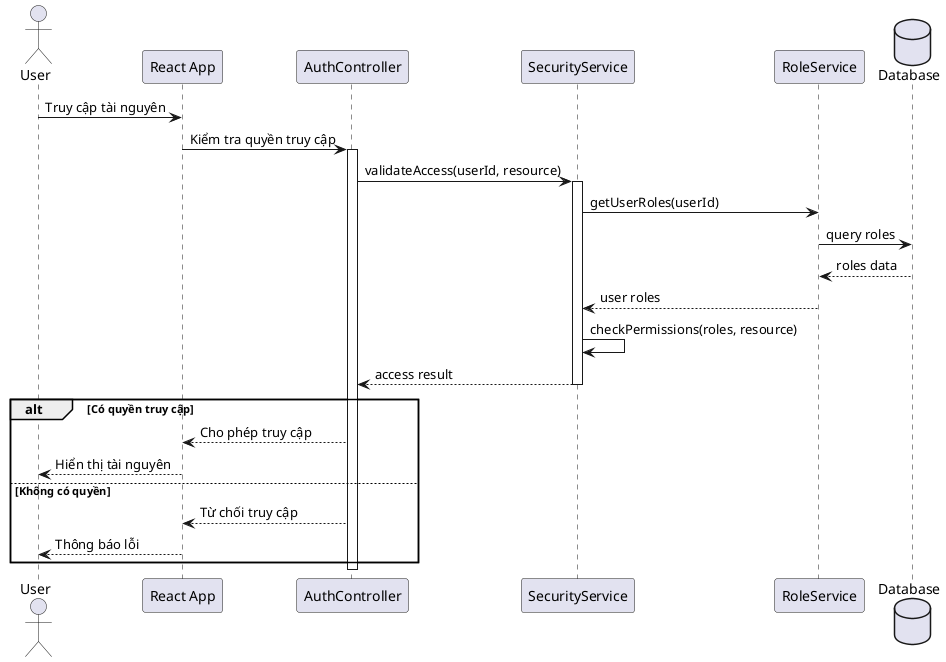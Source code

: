 @startuml
actor User
participant "React App" as Client
participant "AuthController" as Auth
participant "SecurityService" as Security
participant "RoleService" as Role
database "Database" as DB

User -> Client: Truy cập tài nguyên
Client -> Auth: Kiểm tra quyền truy cập

activate Auth
Auth -> Security: validateAccess(userId, resource)

activate Security
Security -> Role: getUserRoles(userId)
Role -> DB: query roles
DB --> Role: roles data
Role --> Security: user roles

Security -> Security: checkPermissions(roles, resource)
Security --> Auth: access result
deactivate Security

alt Có quyền truy cập
    Auth --> Client: Cho phép truy cập
    Client --> User: Hiển thị tài nguyên
else Không có quyền
    Auth --> Client: Từ chối truy cập
    Client --> User: Thông báo lỗi
end
deactivate Auth

@enduml 